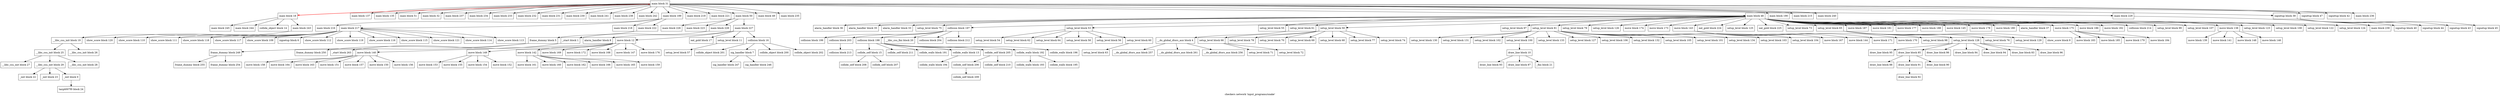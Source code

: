 digraph "checkers network 'input_programs/snake'" {
	label="checkers network 'input_programs/snake'";

	block137 [shape=record,label="{main block 137}"];
	block135 [shape=record,label="{main block 135}"];
	block51 [shape=record,label="{main block 51}"];
	block32 [shape=record,label="{main block 32}"];
	block216 [shape=record,label="{main block 216}"];
	block245 [shape=record,label="{main block 245}"];
	block237 [shape=record,label="{main block 237}"];
	block234 [shape=record,label="{main block 234}"];
	block233 [shape=record,label="{main block 233}"];
	block232 [shape=record,label="{main block 232}"];
	block231 [shape=record,label="{main block 231}"];
	block230 [shape=record,label="{main block 230}"];
	block244 [shape=record,label="{main block 244}"];
	block241 [shape=record,label="{main block 241}"];
	block238 [shape=record,label="{main block 238}"];
	block239 [shape=record,label="{main block 239}"];
	block242 [shape=record,label="{main block 242}"];
	block189 [shape=record,label="{main block 189}"];
	block189 -> block216
	block189 -> block217
	block189 -> block218
	block189 -> block222
	block219 [shape=record,label="{main block 219}"];
	block221 [shape=record,label="{main block 221}"];
	block50 [shape=record,label="{main block 50}"];
	block50 -> block226
	block50 -> block223
	block50 -> block228
	block50 -> block227
	block19 [shape=record,label="{__libc_csu_init block 19}"];
	block19 -> block25
	block19 -> block26
	block26 [shape=record,label="{__libc_csu_init block 26}"];
	block27 [shape=record,label="{__libc_csu_init block 27}"];
	block25 [shape=record,label="{__libc_csu_init block 25}"];
	block25 -> block29
	block25 -> block27
	block25 -> block28
	block8 [shape=record,label="{alarm_handler block 8}"];
	block36 [shape=record,label="{alarm_handler block 36}"];
	block35 [shape=record,label="{alarm_handler block 35}"];
	block33 [shape=record,label="{alarm_handler block 33}"];
	block22 [shape=record,label="{_init block 22}"];
	block153 [shape=record,label="{move block 153}"];
	block66 [shape=record,label="{setup_level block 66}"];
	block66 -> block71
	block66 -> block72
	block75 [shape=record,label="{setup_level block 75}"];
	block209 [shape=record,label="{collide_self block 209}"];
	block15 [shape=record,label="{collide_self block 15}"];
	block15 -> block208
	block15 -> block207
	block40 [shape=record,label="{sigsetup block 40}"];
	block207 [shape=record,label="{collide_self block 207}"];
	block23 [shape=record,label="{_init block 23}"];
	block120 [shape=record,label="{show_score block 120}"];
	block110 [shape=record,label="{show_score block 110}"];
	block130 [shape=record,label="{setup_level block 130}"];
	block158 [shape=record,label="{move block 158}"];
	block211 [shape=record,label="{collide_self block 211}"];
	block111 [shape=record,label="{show_score block 111}"];
	block191 [shape=record,label="{collide_walls block 191}"];
	block95 [shape=record,label="{draw_line block 95}"];
	block12 [shape=record,label="{move block 12}"];
	block12 -> block140
	block12 -> block149
	block12 -> block142
	block12 -> block169
	block12 -> block172
	block12 -> block168
	block12 -> block147
	block12 -> block176
	block88 [shape=record,label="{draw_line block 88}"];
	block49 [shape=record,label="{main block 49}"];
	block155 [shape=record,label="{move block 155}"];
	block118 [shape=record,label="{show_score block 118}"];
	block183 [shape=record,label="{move block 183}"];
	block235 [shape=record,label="{main block 235}"];
	block98 [shape=record,label="{setup_level block 98}"];
	block206 [shape=record,label="{collide_self block 206}"];
	block206 -> block209
	block85 [shape=record,label="{draw_line block 85}"];
	block85 -> block91
	block85 -> block88
	block85 -> block90
	block48 [shape=record,label="{main block 48}"];
	block48 -> block33
	block48 -> block197
	block48 -> block53
	block48 -> block55
	block48 -> block61
	block48 -> block59
	block48 -> block97
	block48 -> block35
	block48 -> block81
	block48 -> block75
	block48 -> block79
	block48 -> block126
	block48 -> block36
	block48 -> block174
	block48 -> block173
	block48 -> block143
	block48 -> block224
	block48 -> block125
	block48 -> block225
	block48 -> block73
	block48 -> block65
	block48 -> block187
	block48 -> block181
	block48 -> block177
	block48 -> block188
	block48 -> block145
	block48 -> block178
	block48 -> block180
	block48 -> block37
	block48 -> block175
	block48 -> block186
	block48 -> block182
	block48 -> block214
	block48 -> block99
	block48 -> block107
	block48 -> block138
	block48 -> block123
	block48 -> block108
	block48 -> block122
	block48 -> block124
	block247 [shape=record,label="{sig_handler block 247}"];
	block93 [shape=record,label="{draw_line block 93}"];
	block199 [shape=record,label="{collision block 199}"];
	block128 [shape=record,label="{setup_level block 128}"];
	block128 -> block86
	block128 -> block84
	block128 -> block94
	block128 -> block83
	block128 -> block96
	block128 -> block85
	block128 -> block95
	block164 [shape=record,label="{move block 164}"];
	block78 [shape=record,label="{setup_level block 78}"];
	block94 [shape=record,label="{draw_line block 94}"];
	block161 [shape=record,label="{move block 161}"];
	block193 [shape=record,label="{collide_walls block 193}"];
	block190 [shape=record,label="{main block 190}"];
	block65 [shape=record,label="{setup_level block 65}"];
	block65 -> block76
	block65 -> block129
	block65 -> block9
	block65 -> block128
	block65 -> block98
	block79 [shape=record,label="{setup_level block 79}"];
	block160 [shape=record,label="{move block 160}"];
	block215 [shape=record,label="{main block 215}"];
	block117 [shape=record,label="{show_score block 117}"];
	block201 [shape=record,label="{collide_object block 201}"];
	block17 [shape=record,label="{eat_gold block 17}"];
	block163 [shape=record,label="{move block 163}"];
	block151 [shape=record,label="{move block 151}"];
	block122 [shape=record,label="{setup_level block 122}"];
	block162 [shape=record,label="{move block 162}"];
	block177 [shape=record,label="{move block 177}"];
	block109 [shape=record,label="{show_score block 109}"];
	block37 [shape=record,label="{alarm_handler block 37}"];
	block197 [shape=record,label="{collision block 197}"];
	block197 -> block203
	block197 -> block198
	block197 -> block20
	block197 -> block204
	block197 -> block199
	block197 -> block212
	block145 [shape=record,label="{move block 145}"];
	block204 [shape=record,label="{collision block 204}"];
	block86 [shape=record,label="{draw_line block 86}"];
	block139 [shape=record,label="{move block 139}"];
	block92 [shape=record,label="{draw_line block 92}"];
	block166 [shape=record,label="{move block 166}"];
	block167 [shape=record,label="{move block 167}"];
	block144 [shape=record,label="{move block 144}"];
	block223 [shape=record,label="{main block 223}"];
	block87 [shape=record,label="{draw_line block 87}"];
	block124 [shape=record,label="{setup_level block 124}"];
	block149 [shape=record,label="{move block 149}"];
	block149 -> block155
	block149 -> block154
	block149 -> block153
	block149 -> block152
	block217 [shape=record,label="{main block 217}"];
	block217 -> block6
	block217 -> block112
	block217 -> block120
	block217 -> block119
	block217 -> block111
	block217 -> block110
	block217 -> block118
	block217 -> block109
	block217 -> block117
	block217 -> block116
	block217 -> block115
	block217 -> block121
	block217 -> block114
	block217 -> block113
	block143 [shape=record,label="{move block 143}"];
	block143 -> block167
	block143 -> block171
	block143 -> block144
	block143 -> block170
	block181 [shape=record,label="{move block 181}"];
	block157 [shape=record,label="{move block 157}"];
	block140 [shape=record,label="{move block 140}"];
	block140 -> block158
	block140 -> block164
	block140 -> block163
	block140 -> block151
	block140 -> block150
	block140 -> block157
	block140 -> block156
	block141 [shape=record,label="{move block 141}"];
	block131 [shape=record,label="{setup_level block 131}"];
	block240 [shape=record,label="{main block 240}"];
	block255 [shape=record,label="{frame_dummy block 255}"];
	block156 [shape=record,label="{move block 156}"];
	block83 [shape=record,label="{draw_line block 83}"];
	block174 [shape=record,label="{move block 174}"];
	block154 [shape=record,label="{move block 154}"];
	block24 [shape=record,label="{targ4007f0 block 24}"];
	block186 [shape=record,label="{move block 186}"];
	block254 [shape=record,label="{frame_dummy block 254}"];
	block142 [shape=record,label="{move block 142}"];
	block142 -> block160
	block142 -> block162
	block142 -> block165
	block142 -> block161
	block142 -> block159
	block142 -> block166
	block119 [shape=record,label="{show_score block 119}"];
	block228 [shape=record,label="{main block 228}"];
	block228 -> block1
	block227 [shape=record,label="{main block 227}"];
	block227 -> block17
	block227 -> block8
	block227 -> block12
	block227 -> block11
	block227 -> block16
	block173 [shape=record,label="{move block 173}"];
	block96 [shape=record,label="{draw_line block 96}"];
	block168 [shape=record,label="{move block 168}"];
	block169 [shape=record,label="{move block 169}"];
	block13 [shape=record,label="{collide_walls block 13}"];
	block13 -> block194
	block114 [shape=record,label="{show_score block 114}"];
	block21 [shape=record,label="{_fini block 21}"];
	block102 [shape=record,label="{setup_level block 102}"];
	block100 [shape=record,label="{setup_level block 100}"];
	block100 -> block10
	block175 [shape=record,label="{move block 175}"];
	block175 -> block185
	block175 -> block179
	block175 -> block183
	block175 -> block184
	block152 [shape=record,label="{move block 152}"];
	block184 [shape=record,label="{move block 184}"];
	block91 [shape=record,label="{draw_line block 91}"];
	block91 -> block92
	block16 [shape=record,label="{collision block 16}"];
	block16 -> block7
	block16 -> block200
	block16 -> block202
	block16 -> block201
	block179 [shape=record,label="{move block 179}"];
	block224 [shape=record,label="{eat_gold block 224}"];
	block225 [shape=record,label="{eat_gold block 225}"];
	block5 [shape=record,label="{frame_dummy block 5}"];
	block5 -> block249
	block5 -> block250
	block116 [shape=record,label="{show_score block 116}"];
	block182 [shape=record,label="{move block 182}"];
	block194 [shape=record,label="{collide_walls block 194}"];
	block147 [shape=record,label="{move block 147}"];
	block188 [shape=record,label="{move block 188}"];
	block180 [shape=record,label="{move block 180}"];
	block138 [shape=record,label="{move block 138}"];
	block138 -> block141
	block138 -> block139
	block138 -> block148
	block138 -> block146
	block210 [shape=record,label="{collide_self block 210}"];
	block159 [shape=record,label="{move block 159}"];
	block133 [shape=record,label="{setup_level block 133}"];
	block150 [shape=record,label="{move block 150}"];
	block113 [shape=record,label="{show_score block 113}"];
	block10 [shape=record,label="{draw_line block 10}"];
	block10 -> block87
	block10 -> block93
	block10 -> block21
	block81 [shape=record,label="{setup_level block 81}"];
	block81 -> block127
	block81 -> block106
	block81 -> block131
	block81 -> block132
	block81 -> block105
	block81 -> block133
	block81 -> block101
	block81 -> block100
	block81 -> block134
	block81 -> block102
	block81 -> block130
	block81 -> block103
	block81 -> block104
	block185 [shape=record,label="{move block 185}"];
	block6 [shape=record,label="{sigsetup block 6}"];
	block170 [shape=record,label="{move block 170}"];
	block148 [shape=record,label="{move block 148}"];
	block176 [shape=record,label="{move block 176}"];
	block218 [shape=record,label="{main block 218}"];
	block125 [shape=record,label="{setup_level block 125}"];
	block28 [shape=record,label="{__libc_csu_init block 28}"];
	block171 [shape=record,label="{move block 171}"];
	block229 [shape=record,label="{main block 229}"];
	block229 -> block239
	block205 [shape=record,label="{collide_self block 205}"];
	block205 -> block206
	block205 -> block210
	block112 [shape=record,label="{show_score block 112}"];
	block198 [shape=record,label="{collision block 198}"];
	block198 -> block192
	block198 -> block196
	block198 -> block13
	block198 -> block211
	block198 -> block205
	block198 -> block15
	block198 -> block191
	block263 [shape=record,label="{_start block 263}"];
	block208 [shape=record,label="{collide_self block 208}"];
	block121 [shape=record,label="{show_score block 121}"];
	block257 [shape=record,label="{__do_global_dtors_aux block 257}"];
	block126 [shape=record,label="{setup_level block 126}"];
	block212 [shape=record,label="{collision block 212}"];
	block178 [shape=record,label="{move block 178}"];
	block4 [shape=record,label="{__do_global_dtors_aux block 4}"];
	block4 -> block261
	block4 -> block256
	block4 -> block257
	block165 [shape=record,label="{move block 165}"];
	block256 [shape=record,label="{__do_global_dtors_aux block 256}"];
	block61 [shape=record,label="{setup_level block 61}"];
	block61 -> block4
	block84 [shape=record,label="{draw_line block 84}"];
	block55 [shape=record,label="{setup_level block 55}"];
	block146 [shape=record,label="{move block 146}"];
	block90 [shape=record,label="{draw_line block 90}"];
	block195 [shape=record,label="{collide_walls block 195}"];
	block196 [shape=record,label="{collide_walls block 196}"];
	block202 [shape=record,label="{collide_object block 202}"];
	block200 [shape=record,label="{collide_object block 200}"];
	block14 [shape=record,label="{collide_object block 14}"];
	block18 [shape=record,label="{main block 18}"];
	block18 -> block31 [color="red"];
	block18 -> block243
	block18 -> block244
	block18 -> block14
	block18 -> block245
	block104 [shape=record,label="{setup_level block 104}"];
	block1 [shape=record,label="{_start block 1}"];
	block1 -> block263
	block53 [shape=record,label="{setup_level block 53}"];
	block53 -> block54
	block53 -> block62
	block53 -> block64
	block53 -> block58
	block53 -> block56
	block53 -> block60
	block0 [shape=record,label="{_init block 0}"];
	block0 -> block24
	block246 [shape=record,label="{sig_handler block 246}"];
	block7 [shape=record,label="{sig_handler block 7}"];
	block7 -> block247
	block7 -> block246
	block39 [shape=record,label="{sigsetup block 39}"];
	block39 -> block44
	block39 -> block43
	block39 -> block45
	block39 -> block40
	block45 [shape=record,label="{sigsetup block 45}"];
	block44 [shape=record,label="{sigsetup block 44}"];
	block47 [shape=record,label="{sigsetup block 47}"];
	block60 [shape=record,label="{setup_level block 60}"];
	block60 -> block63
	block42 [shape=record,label="{sigsetup block 42}"];
	block249 [shape=record,label="{frame_dummy block 249}"];
	block249 -> block255
	block249 -> block254
	block222 [shape=record,label="{main block 222}"];
	block222 -> block5
	block107 [shape=record,label="{setup_level block 107}"];
	block20 [shape=record,label="{__libc_csu_fini block 20}"];
	block31 [shape=record,label="{main block 31}"];
	block31 -> block189
	block31 -> block137
	block31 -> block135
	block31 -> block51
	block31 -> block242
	block31 -> block190
	block31 -> block42
	block31 -> block229
	block31 -> block234
	block31 -> block238
	block31 -> block240
	block31 -> block219
	block31 -> block39
	block31 -> block241
	block31 -> block221
	block31 -> block47
	block31 -> block230
	block31 -> block236
	block31 -> block231
	block31 -> block232
	block31 -> block233
	block31 -> block235
	block31 -> block18 [color="red"];
	block31 -> block215
	block31 -> block237
	block31 -> block32
	block31 -> block48
	block31 -> block49
	block31 -> block50
	block72 [shape=record,label="{setup_level block 72}"];
	block129 [shape=record,label="{setup_level block 129}"];
	block59 [shape=record,label="{setup_level block 59}"];
	block59 -> block70
	block59 -> block69
	block59 -> block68
	block59 -> block77
	block59 -> block74
	block59 -> block78
	block59 -> block66
	block132 [shape=record,label="{setup_level block 132}"];
	block64 [shape=record,label="{setup_level block 64}"];
	block29 [shape=record,label="{__libc_csu_init block 29}"];
	block29 -> block0
	block29 -> block22
	block29 -> block23
	block58 [shape=record,label="{setup_level block 58}"];
	block134 [shape=record,label="{setup_level block 134}"];
	block56 [shape=record,label="{setup_level block 56}"];
	block74 [shape=record,label="{setup_level block 74}"];
	block71 [shape=record,label="{setup_level block 71}"];
	block226 [shape=record,label="{main block 226}"];
	block63 [shape=record,label="{setup_level block 63}"];
	block108 [shape=record,label="{setup_level block 108}"];
	block236 [shape=record,label="{main block 236}"];
	block123 [shape=record,label="{setup_level block 123}"];
	block11 [shape=record,label="{setup_level block 11}"];
	block11 -> block57
	block101 [shape=record,label="{setup_level block 101}"];
	block103 [shape=record,label="{setup_level block 103}"];
	block192 [shape=record,label="{collide_walls block 192}"];
	block192 -> block193
	block192 -> block195
	block172 [shape=record,label="{move block 172}"];
	block105 [shape=record,label="{setup_level block 105}"];
	block106 [shape=record,label="{setup_level block 106}"];
	block250 [shape=record,label="{frame_dummy block 250}"];
	block127 [shape=record,label="{setup_level block 127}"];
	block187 [shape=record,label="{move block 187}"];
	block261 [shape=record,label="{__do_global_dtors_aux block 261}"];
	block57 [shape=record,label="{setup_level block 57}"];
	block68 [shape=record,label="{setup_level block 68}"];
	block69 [shape=record,label="{setup_level block 69}"];
	block73 [shape=record,label="{setup_level block 73}"];
	block43 [shape=record,label="{sigsetup block 43}"];
	block70 [shape=record,label="{setup_level block 70}"];
	block243 [shape=record,label="{main block 243}"];
	block243 -> block19
	block9 [shape=record,label="{show_score block 9}"];
	block115 [shape=record,label="{show_score block 115}"];
	block62 [shape=record,label="{setup_level block 62}"];
	block76 [shape=record,label="{setup_level block 76}"];
	block77 [shape=record,label="{setup_level block 77}"];
	block97 [shape=record,label="{setup_level block 97}"];
	block99 [shape=record,label="{setup_level block 99}"];
	block54 [shape=record,label="{setup_level block 54}"];
	block214 [shape=record,label="{collision block 214}"];
	block213 [shape=record,label="{collision block 213}"];
	block203 [shape=record,label="{collision block 203}"];
	block203 -> block213
}